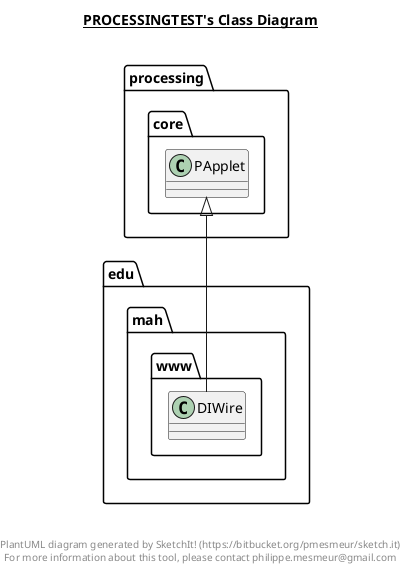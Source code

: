 @startuml

title __PROCESSINGTEST's Class Diagram__\n

  namespace edu.mah.www {
    class edu.mah.www.DIWire {
    }
  }
  

  edu.mah.www.DIWire -up-|> processing.core.PApplet
  edu.mah.www.DIWire o-- edu.mah.www.DIWire.DIWDropListener : dropListener


right footer


PlantUML diagram generated by SketchIt! (https://bitbucket.org/pmesmeur/sketch.it)
For more information about this tool, please contact philippe.mesmeur@gmail.com
endfooter

@enduml

